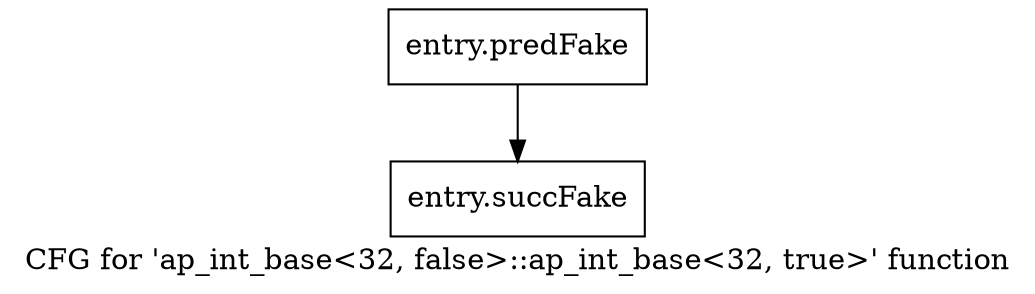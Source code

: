 digraph "CFG for 'ap_int_base\<32, false\>::ap_int_base\<32, true\>' function" {
	label="CFG for 'ap_int_base\<32, false\>::ap_int_base\<32, true\>' function";

	Node0x5824eb0 [shape=record,filename="",linenumber="",label="{entry.predFake}"];
	Node0x5824eb0 -> Node0x5ac28b0[ callList="" memoryops="" filename="/home/omerfaruk/tools/Xilinx/Vitis_HLS/2023.2/include/etc/ap_int_base.h" execusionnum="21"];
	Node0x5ac28b0 [shape=record,filename="/home/omerfaruk/tools/Xilinx/Vitis_HLS/2023.2/include/etc/ap_int_base.h",linenumber="353",label="{entry.succFake}"];
}
